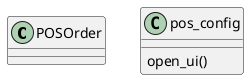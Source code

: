@startuml classes_l10n_sa_pos
set namespaceSeparator none
class "POSOrder" as odoo_src.odoo.addons.l10n_sa_pos.models.pos_order.POSOrder {
}
class "pos_config" as odoo_src.odoo.addons.l10n_sa_pos.models.pos_config.pos_config {
  open_ui()
}
@enduml
